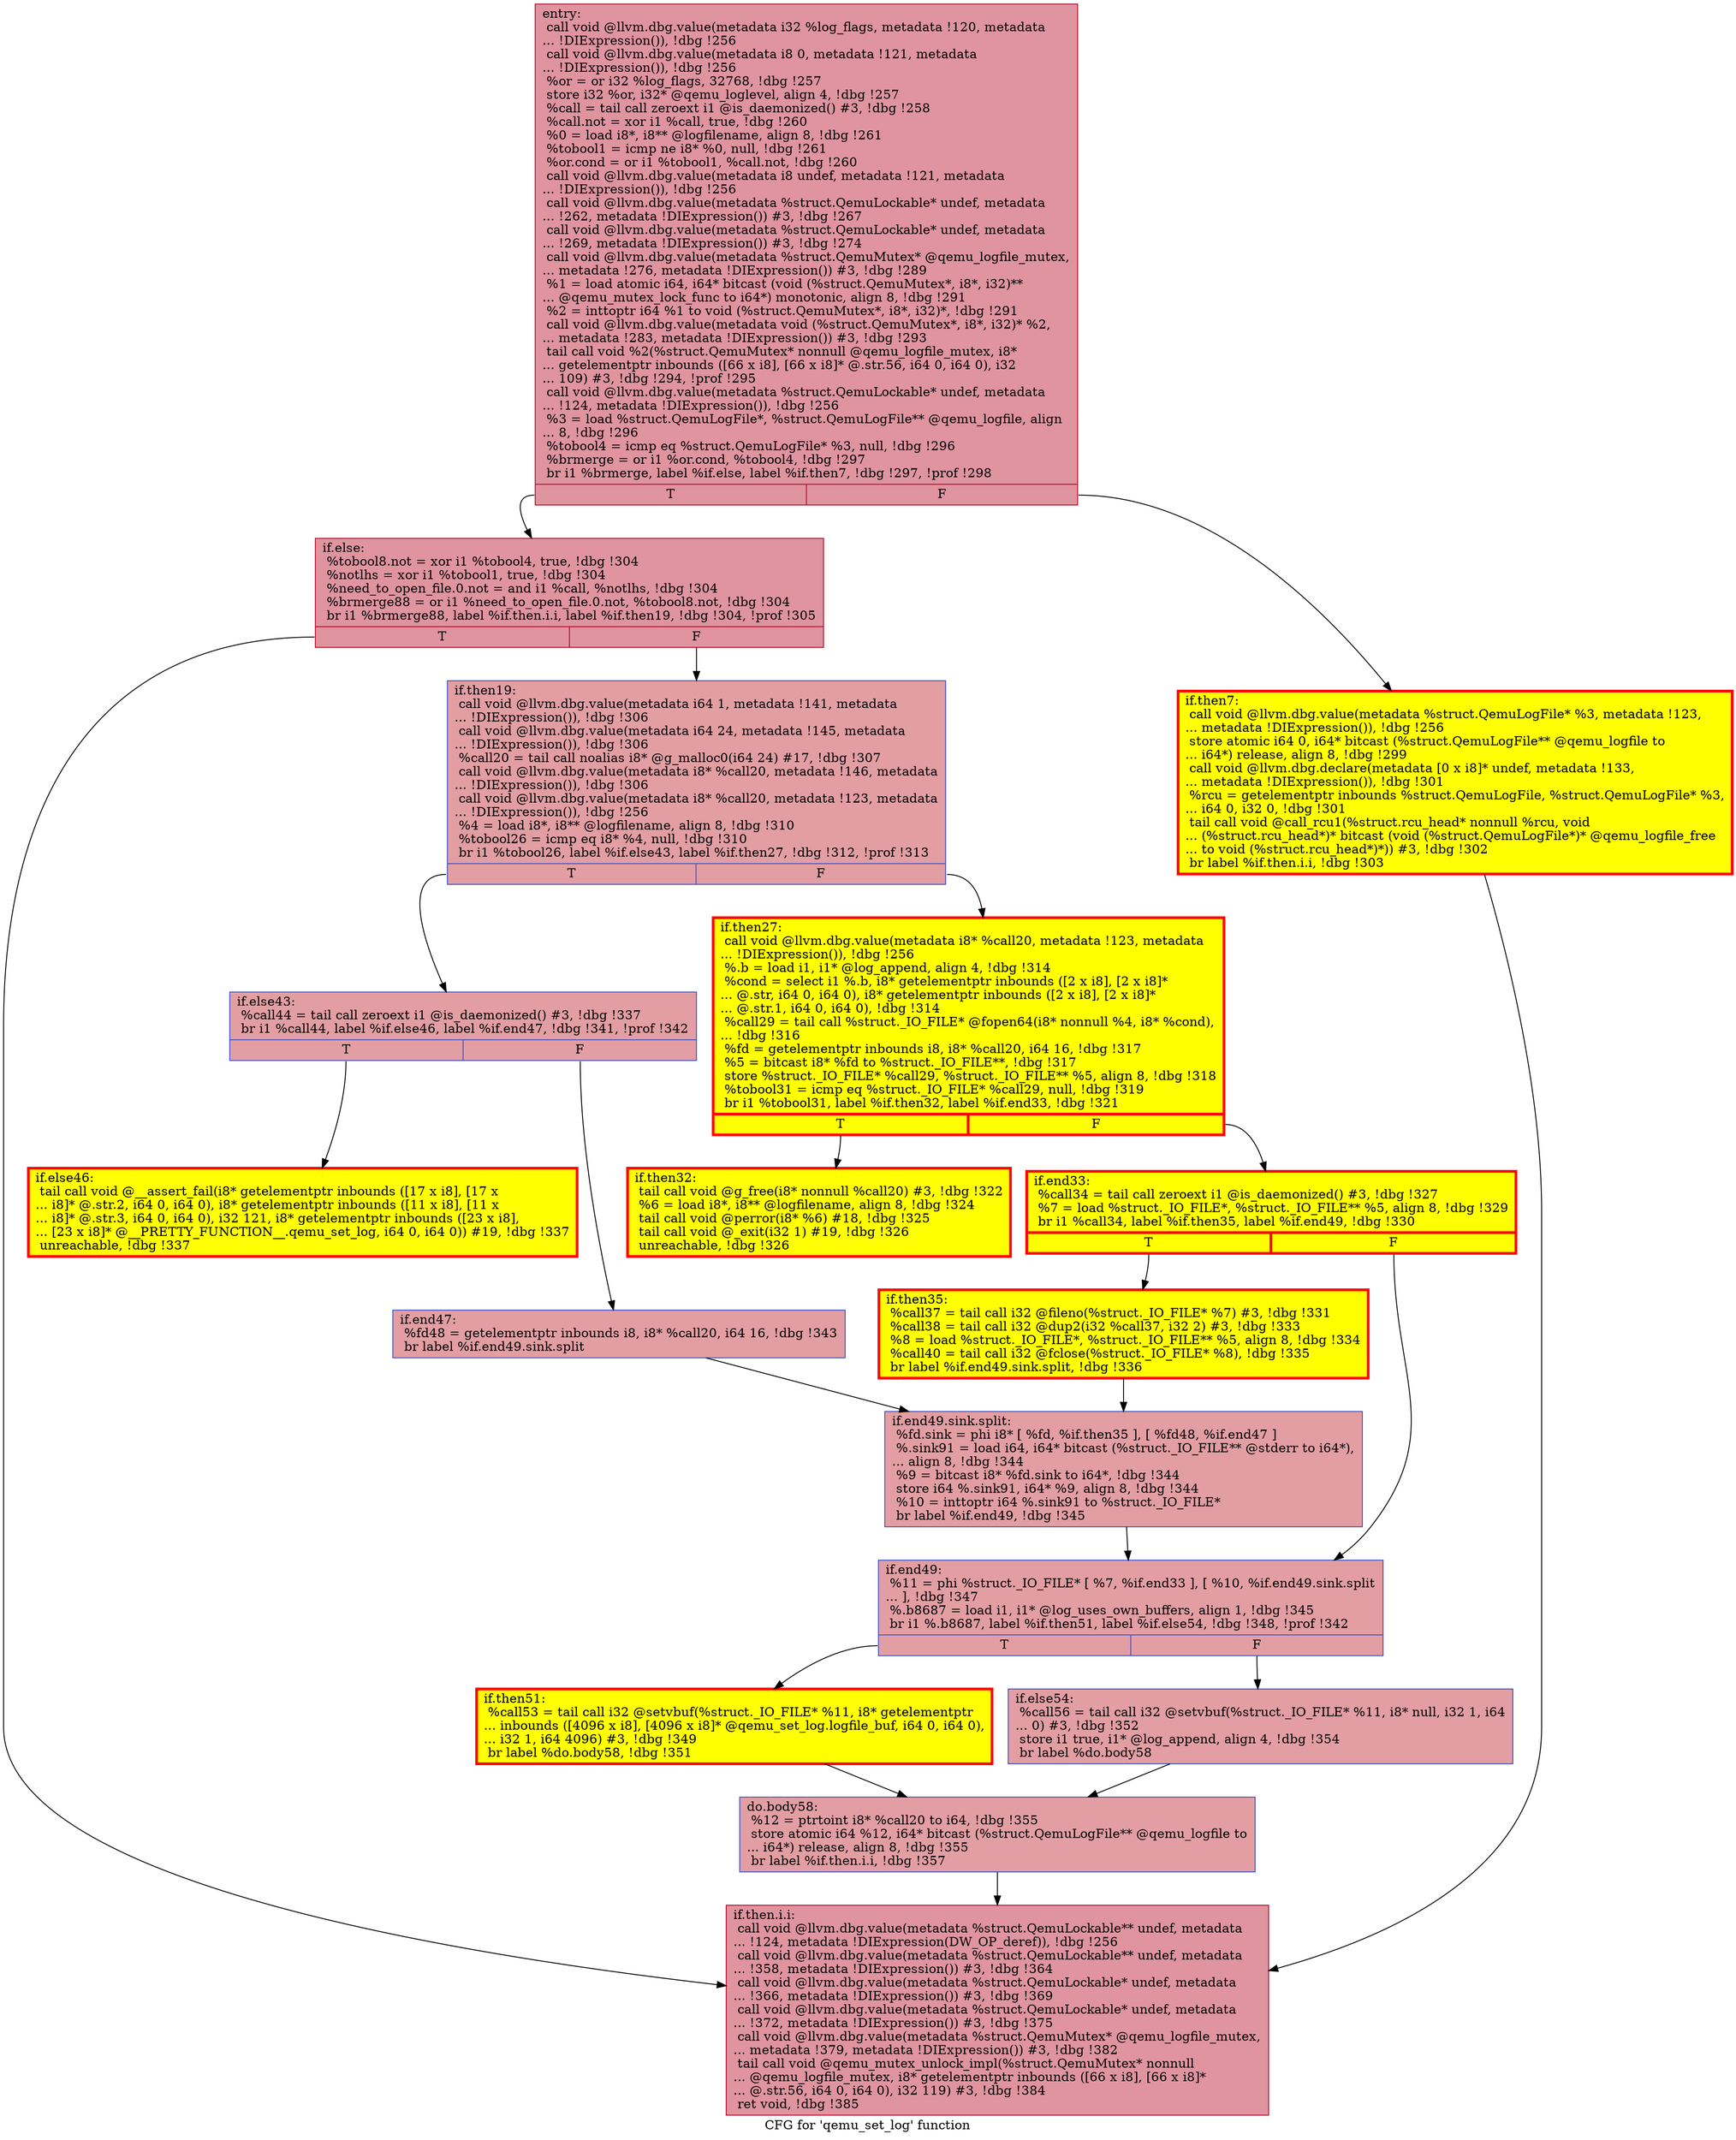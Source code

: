 digraph "CFG for 'qemu_set_log' function" {
	label="CFG for 'qemu_set_log' function";

	Node0x5590aea63c80 [shape=record,color="#b70d28ff", style=filled, fillcolor="#b70d2870",label="{entry:\l  call void @llvm.dbg.value(metadata i32 %log_flags, metadata !120, metadata\l... !DIExpression()), !dbg !256\l  call void @llvm.dbg.value(metadata i8 0, metadata !121, metadata\l... !DIExpression()), !dbg !256\l  %or = or i32 %log_flags, 32768, !dbg !257\l  store i32 %or, i32* @qemu_loglevel, align 4, !dbg !257\l  %call = tail call zeroext i1 @is_daemonized() #3, !dbg !258\l  %call.not = xor i1 %call, true, !dbg !260\l  %0 = load i8*, i8** @logfilename, align 8, !dbg !261\l  %tobool1 = icmp ne i8* %0, null, !dbg !261\l  %or.cond = or i1 %tobool1, %call.not, !dbg !260\l  call void @llvm.dbg.value(metadata i8 undef, metadata !121, metadata\l... !DIExpression()), !dbg !256\l  call void @llvm.dbg.value(metadata %struct.QemuLockable* undef, metadata\l... !262, metadata !DIExpression()) #3, !dbg !267\l  call void @llvm.dbg.value(metadata %struct.QemuLockable* undef, metadata\l... !269, metadata !DIExpression()) #3, !dbg !274\l  call void @llvm.dbg.value(metadata %struct.QemuMutex* @qemu_logfile_mutex,\l... metadata !276, metadata !DIExpression()) #3, !dbg !289\l  %1 = load atomic i64, i64* bitcast (void (%struct.QemuMutex*, i8*, i32)**\l... @qemu_mutex_lock_func to i64*) monotonic, align 8, !dbg !291\l  %2 = inttoptr i64 %1 to void (%struct.QemuMutex*, i8*, i32)*, !dbg !291\l  call void @llvm.dbg.value(metadata void (%struct.QemuMutex*, i8*, i32)* %2,\l... metadata !283, metadata !DIExpression()) #3, !dbg !293\l  tail call void %2(%struct.QemuMutex* nonnull @qemu_logfile_mutex, i8*\l... getelementptr inbounds ([66 x i8], [66 x i8]* @.str.56, i64 0, i64 0), i32\l... 109) #3, !dbg !294, !prof !295\l  call void @llvm.dbg.value(metadata %struct.QemuLockable* undef, metadata\l... !124, metadata !DIExpression()), !dbg !256\l  %3 = load %struct.QemuLogFile*, %struct.QemuLogFile** @qemu_logfile, align\l... 8, !dbg !296\l  %tobool4 = icmp eq %struct.QemuLogFile* %3, null, !dbg !296\l  %brmerge = or i1 %or.cond, %tobool4, !dbg !297\l  br i1 %brmerge, label %if.else, label %if.then7, !dbg !297, !prof !298\l|{<s0>T|<s1>F}}"];
	Node0x5590aea63c80:s0 -> Node0x5590aeabd200;
	Node0x5590aea63c80:s1 -> Node0x5590af227d20;
	Node0x5590af227d20 [shape=record,penwidth=3.0, style="filled", color="red", fillcolor="yellow",label="{if.then7:                                         \l  call void @llvm.dbg.value(metadata %struct.QemuLogFile* %3, metadata !123,\l... metadata !DIExpression()), !dbg !256\l  store atomic i64 0, i64* bitcast (%struct.QemuLogFile** @qemu_logfile to\l... i64*) release, align 8, !dbg !299\l  call void @llvm.dbg.declare(metadata [0 x i8]* undef, metadata !133,\l... metadata !DIExpression()), !dbg !301\l  %rcu = getelementptr inbounds %struct.QemuLogFile, %struct.QemuLogFile* %3,\l... i64 0, i32 0, !dbg !301\l  tail call void @call_rcu1(%struct.rcu_head* nonnull %rcu, void\l... (%struct.rcu_head*)* bitcast (void (%struct.QemuLogFile*)* @qemu_logfile_free\l... to void (%struct.rcu_head*)*)) #3, !dbg !302\l  br label %if.then.i.i, !dbg !303\l}"];
	Node0x5590af227d20 -> Node0x5590af2fc340;
	Node0x5590aeabd200 [shape=record,color="#b70d28ff", style=filled, fillcolor="#b70d2870",label="{if.else:                                          \l  %tobool8.not = xor i1 %tobool4, true, !dbg !304\l  %notlhs = xor i1 %tobool1, true, !dbg !304\l  %need_to_open_file.0.not = and i1 %call, %notlhs, !dbg !304\l  %brmerge88 = or i1 %need_to_open_file.0.not, %tobool8.not, !dbg !304\l  br i1 %brmerge88, label %if.then.i.i, label %if.then19, !dbg !304, !prof !305\l|{<s0>T|<s1>F}}"];
	Node0x5590aeabd200:s0 -> Node0x5590af2fc340;
	Node0x5590aeabd200:s1 -> Node0x5590af277b30;
	Node0x5590af277b30 [shape=record,color="#3d50c3ff", style=filled, fillcolor="#be242e70",label="{if.then19:                                        \l  call void @llvm.dbg.value(metadata i64 1, metadata !141, metadata\l... !DIExpression()), !dbg !306\l  call void @llvm.dbg.value(metadata i64 24, metadata !145, metadata\l... !DIExpression()), !dbg !306\l  %call20 = tail call noalias i8* @g_malloc0(i64 24) #17, !dbg !307\l  call void @llvm.dbg.value(metadata i8* %call20, metadata !146, metadata\l... !DIExpression()), !dbg !306\l  call void @llvm.dbg.value(metadata i8* %call20, metadata !123, metadata\l... !DIExpression()), !dbg !256\l  %4 = load i8*, i8** @logfilename, align 8, !dbg !310\l  %tobool26 = icmp eq i8* %4, null, !dbg !310\l  br i1 %tobool26, label %if.else43, label %if.then27, !dbg !312, !prof !313\l|{<s0>T|<s1>F}}"];
	Node0x5590af277b30:s0 -> Node0x5590af27c760;
	Node0x5590af277b30:s1 -> Node0x5590af27c6c0;
	Node0x5590af27c6c0 [shape=record,penwidth=3.0, style="filled", color="red", fillcolor="yellow",label="{if.then27:                                        \l  call void @llvm.dbg.value(metadata i8* %call20, metadata !123, metadata\l... !DIExpression()), !dbg !256\l  %.b = load i1, i1* @log_append, align 4, !dbg !314\l  %cond = select i1 %.b, i8* getelementptr inbounds ([2 x i8], [2 x i8]*\l... @.str, i64 0, i64 0), i8* getelementptr inbounds ([2 x i8], [2 x i8]*\l... @.str.1, i64 0, i64 0), !dbg !314\l  %call29 = tail call %struct._IO_FILE* @fopen64(i8* nonnull %4, i8* %cond),\l... !dbg !316\l  %fd = getelementptr inbounds i8, i8* %call20, i64 16, !dbg !317\l  %5 = bitcast i8* %fd to %struct._IO_FILE**, !dbg !317\l  store %struct._IO_FILE* %call29, %struct._IO_FILE** %5, align 8, !dbg !318\l  %tobool31 = icmp eq %struct._IO_FILE* %call29, null, !dbg !319\l  br i1 %tobool31, label %if.then32, label %if.end33, !dbg !321\l|{<s0>T|<s1>F}}"];
	Node0x5590af27c6c0:s0 -> Node0x5590aea83e70;
	Node0x5590af27c6c0:s1 -> Node0x5590af27da80;
	Node0x5590aea83e70 [shape=record,penwidth=3.0, style="filled", color="red", fillcolor="yellow",label="{if.then32:                                        \l  tail call void @g_free(i8* nonnull %call20) #3, !dbg !322\l  %6 = load i8*, i8** @logfilename, align 8, !dbg !324\l  tail call void @perror(i8* %6) #18, !dbg !325\l  tail call void @_exit(i32 1) #19, !dbg !326\l  unreachable, !dbg !326\l}"];
	Node0x5590af27da80 [shape=record,penwidth=3.0, style="filled", color="red", fillcolor="yellow",label="{if.end33:                                         \l  %call34 = tail call zeroext i1 @is_daemonized() #3, !dbg !327\l  %7 = load %struct._IO_FILE*, %struct._IO_FILE** %5, align 8, !dbg !329\l  br i1 %call34, label %if.then35, label %if.end49, !dbg !330\l|{<s0>T|<s1>F}}"];
	Node0x5590af27da80:s0 -> Node0x5590af27f2c0;
	Node0x5590af27da80:s1 -> Node0x5590af27c710;
	Node0x5590af27f2c0 [shape=record,penwidth=3.0, style="filled", color="red", fillcolor="yellow",label="{if.then35:                                        \l  %call37 = tail call i32 @fileno(%struct._IO_FILE* %7) #3, !dbg !331\l  %call38 = tail call i32 @dup2(i32 %call37, i32 2) #3, !dbg !333\l  %8 = load %struct._IO_FILE*, %struct._IO_FILE** %5, align 8, !dbg !334\l  %call40 = tail call i32 @fclose(%struct._IO_FILE* %8), !dbg !335\l  br label %if.end49.sink.split, !dbg !336\l}"];
	Node0x5590af27f2c0 -> Node0x5590af4292e0;
	Node0x5590af27c760 [shape=record,color="#3d50c3ff", style=filled, fillcolor="#be242e70",label="{if.else43:                                        \l  %call44 = tail call zeroext i1 @is_daemonized() #3, !dbg !337\l  br i1 %call44, label %if.else46, label %if.end47, !dbg !341, !prof !342\l|{<s0>T|<s1>F}}"];
	Node0x5590af27c760:s0 -> Node0x5590af281810;
	Node0x5590af27c760:s1 -> Node0x5590af2817c0;
	Node0x5590af281810 [shape=record,penwidth=3.0, style="filled", color="red", fillcolor="yellow",label="{if.else46:                                        \l  tail call void @__assert_fail(i8* getelementptr inbounds ([17 x i8], [17 x\l... i8]* @.str.2, i64 0, i64 0), i8* getelementptr inbounds ([11 x i8], [11 x\l... i8]* @.str.3, i64 0, i64 0), i32 121, i8* getelementptr inbounds ([23 x i8],\l... [23 x i8]* @__PRETTY_FUNCTION__.qemu_set_log, i64 0, i64 0)) #19, !dbg !337\l  unreachable, !dbg !337\l}"];
	Node0x5590af2817c0 [shape=record,color="#3d50c3ff", style=filled, fillcolor="#be242e70",label="{if.end47:                                         \l  %fd48 = getelementptr inbounds i8, i8* %call20, i64 16, !dbg !343\l  br label %if.end49.sink.split\l}"];
	Node0x5590af2817c0 -> Node0x5590af4292e0;
	Node0x5590af4292e0 [shape=record,color="#3d50c3ff", style=filled, fillcolor="#be242e70",label="{if.end49.sink.split:                              \l  %fd.sink = phi i8* [ %fd, %if.then35 ], [ %fd48, %if.end47 ]\l  %.sink91 = load i64, i64* bitcast (%struct._IO_FILE** @stderr to i64*),\l... align 8, !dbg !344\l  %9 = bitcast i8* %fd.sink to i64*, !dbg !344\l  store i64 %.sink91, i64* %9, align 8, !dbg !344\l  %10 = inttoptr i64 %.sink91 to %struct._IO_FILE*\l  br label %if.end49, !dbg !345\l}"];
	Node0x5590af4292e0 -> Node0x5590af27c710;
	Node0x5590af27c710 [shape=record,color="#3d50c3ff", style=filled, fillcolor="#be242e70",label="{if.end49:                                         \l  %11 = phi %struct._IO_FILE* [ %7, %if.end33 ], [ %10, %if.end49.sink.split\l... ], !dbg !347\l  %.b8687 = load i1, i1* @log_uses_own_buffers, align 1, !dbg !345\l  br i1 %.b8687, label %if.then51, label %if.else54, !dbg !348, !prof !342\l|{<s0>T|<s1>F}}"];
	Node0x5590af27c710:s0 -> Node0x5590af282b70;
	Node0x5590af27c710:s1 -> Node0x5590af282f50;
	Node0x5590af282b70 [shape=record,penwidth=3.0, style="filled", color="red", fillcolor="yellow",label="{if.then51:                                        \l  %call53 = tail call i32 @setvbuf(%struct._IO_FILE* %11, i8* getelementptr\l... inbounds ([4096 x i8], [4096 x i8]* @qemu_set_log.logfile_buf, i64 0, i64 0),\l... i32 1, i64 4096) #3, !dbg !349\l  br label %do.body58, !dbg !351\l}"];
	Node0x5590af282b70 -> Node0x5590af284760;
	Node0x5590af282f50 [shape=record,color="#3d50c3ff", style=filled, fillcolor="#be242e70",label="{if.else54:                                        \l  %call56 = tail call i32 @setvbuf(%struct._IO_FILE* %11, i8* null, i32 1, i64\l... 0) #3, !dbg !352\l  store i1 true, i1* @log_append, align 4, !dbg !354\l  br label %do.body58\l}"];
	Node0x5590af282f50 -> Node0x5590af284760;
	Node0x5590af284760 [shape=record,color="#3d50c3ff", style=filled, fillcolor="#be242e70",label="{do.body58:                                        \l  %12 = ptrtoint i8* %call20 to i64, !dbg !355\l  store atomic i64 %12, i64* bitcast (%struct.QemuLogFile** @qemu_logfile to\l... i64*) release, align 8, !dbg !355\l  br label %if.then.i.i, !dbg !357\l}"];
	Node0x5590af284760 -> Node0x5590af2fc340;
	Node0x5590af2fc340 [shape=record,color="#b70d28ff", style=filled, fillcolor="#b70d2870",label="{if.then.i.i:                                      \l  call void @llvm.dbg.value(metadata %struct.QemuLockable** undef, metadata\l... !124, metadata !DIExpression(DW_OP_deref)), !dbg !256\l  call void @llvm.dbg.value(metadata %struct.QemuLockable** undef, metadata\l... !358, metadata !DIExpression()) #3, !dbg !364\l  call void @llvm.dbg.value(metadata %struct.QemuLockable* undef, metadata\l... !366, metadata !DIExpression()) #3, !dbg !369\l  call void @llvm.dbg.value(metadata %struct.QemuLockable* undef, metadata\l... !372, metadata !DIExpression()) #3, !dbg !375\l  call void @llvm.dbg.value(metadata %struct.QemuMutex* @qemu_logfile_mutex,\l... metadata !379, metadata !DIExpression()) #3, !dbg !382\l  tail call void @qemu_mutex_unlock_impl(%struct.QemuMutex* nonnull\l... @qemu_logfile_mutex, i8* getelementptr inbounds ([66 x i8], [66 x i8]*\l... @.str.56, i64 0, i64 0), i32 119) #3, !dbg !384\l  ret void, !dbg !385\l}"];
}
